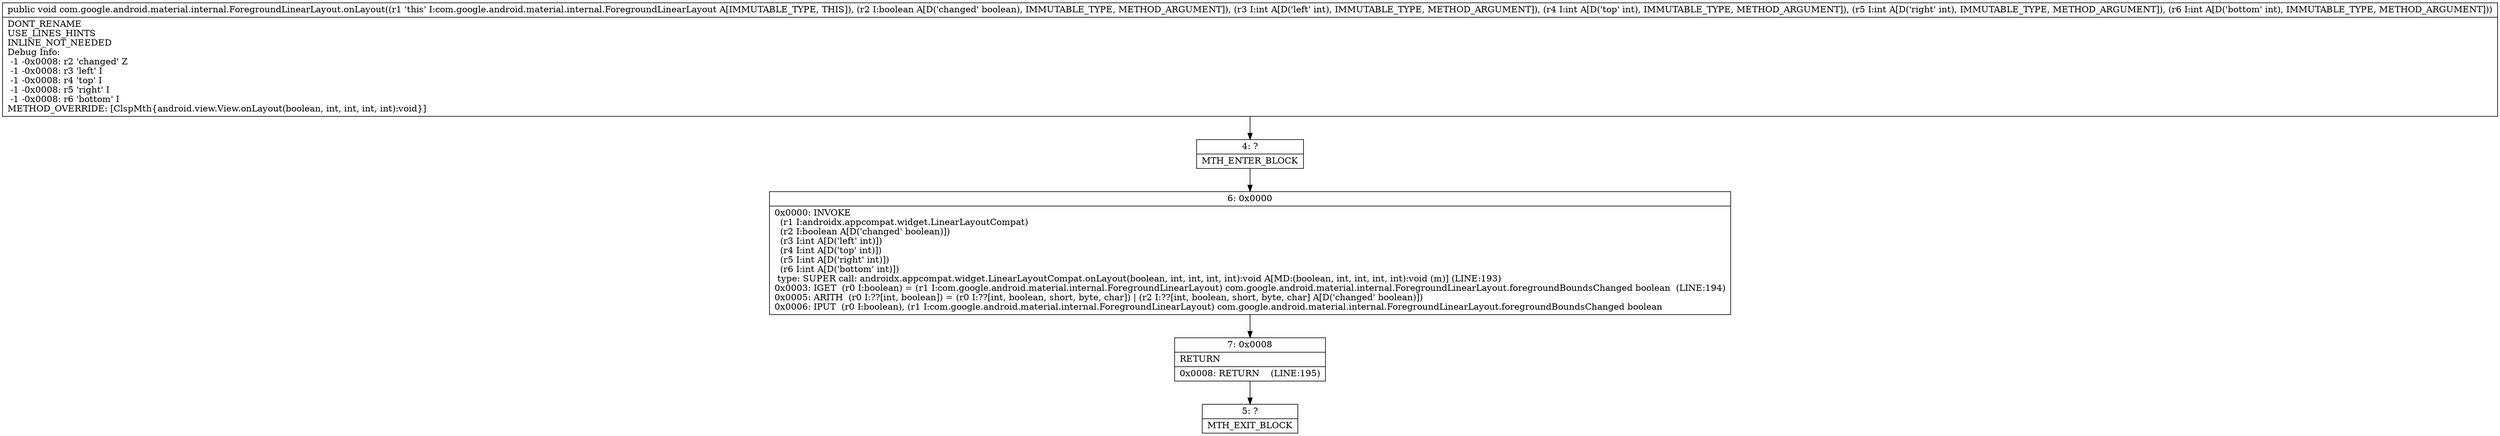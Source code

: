 digraph "CFG forcom.google.android.material.internal.ForegroundLinearLayout.onLayout(ZIIII)V" {
Node_4 [shape=record,label="{4\:\ ?|MTH_ENTER_BLOCK\l}"];
Node_6 [shape=record,label="{6\:\ 0x0000|0x0000: INVOKE  \l  (r1 I:androidx.appcompat.widget.LinearLayoutCompat)\l  (r2 I:boolean A[D('changed' boolean)])\l  (r3 I:int A[D('left' int)])\l  (r4 I:int A[D('top' int)])\l  (r5 I:int A[D('right' int)])\l  (r6 I:int A[D('bottom' int)])\l type: SUPER call: androidx.appcompat.widget.LinearLayoutCompat.onLayout(boolean, int, int, int, int):void A[MD:(boolean, int, int, int, int):void (m)] (LINE:193)\l0x0003: IGET  (r0 I:boolean) = (r1 I:com.google.android.material.internal.ForegroundLinearLayout) com.google.android.material.internal.ForegroundLinearLayout.foregroundBoundsChanged boolean  (LINE:194)\l0x0005: ARITH  (r0 I:??[int, boolean]) = (r0 I:??[int, boolean, short, byte, char]) \| (r2 I:??[int, boolean, short, byte, char] A[D('changed' boolean)]) \l0x0006: IPUT  (r0 I:boolean), (r1 I:com.google.android.material.internal.ForegroundLinearLayout) com.google.android.material.internal.ForegroundLinearLayout.foregroundBoundsChanged boolean \l}"];
Node_7 [shape=record,label="{7\:\ 0x0008|RETURN\l|0x0008: RETURN    (LINE:195)\l}"];
Node_5 [shape=record,label="{5\:\ ?|MTH_EXIT_BLOCK\l}"];
MethodNode[shape=record,label="{public void com.google.android.material.internal.ForegroundLinearLayout.onLayout((r1 'this' I:com.google.android.material.internal.ForegroundLinearLayout A[IMMUTABLE_TYPE, THIS]), (r2 I:boolean A[D('changed' boolean), IMMUTABLE_TYPE, METHOD_ARGUMENT]), (r3 I:int A[D('left' int), IMMUTABLE_TYPE, METHOD_ARGUMENT]), (r4 I:int A[D('top' int), IMMUTABLE_TYPE, METHOD_ARGUMENT]), (r5 I:int A[D('right' int), IMMUTABLE_TYPE, METHOD_ARGUMENT]), (r6 I:int A[D('bottom' int), IMMUTABLE_TYPE, METHOD_ARGUMENT]))  | DONT_RENAME\lUSE_LINES_HINTS\lINLINE_NOT_NEEDED\lDebug Info:\l  \-1 \-0x0008: r2 'changed' Z\l  \-1 \-0x0008: r3 'left' I\l  \-1 \-0x0008: r4 'top' I\l  \-1 \-0x0008: r5 'right' I\l  \-1 \-0x0008: r6 'bottom' I\lMETHOD_OVERRIDE: [ClspMth\{android.view.View.onLayout(boolean, int, int, int, int):void\}]\l}"];
MethodNode -> Node_4;Node_4 -> Node_6;
Node_6 -> Node_7;
Node_7 -> Node_5;
}

